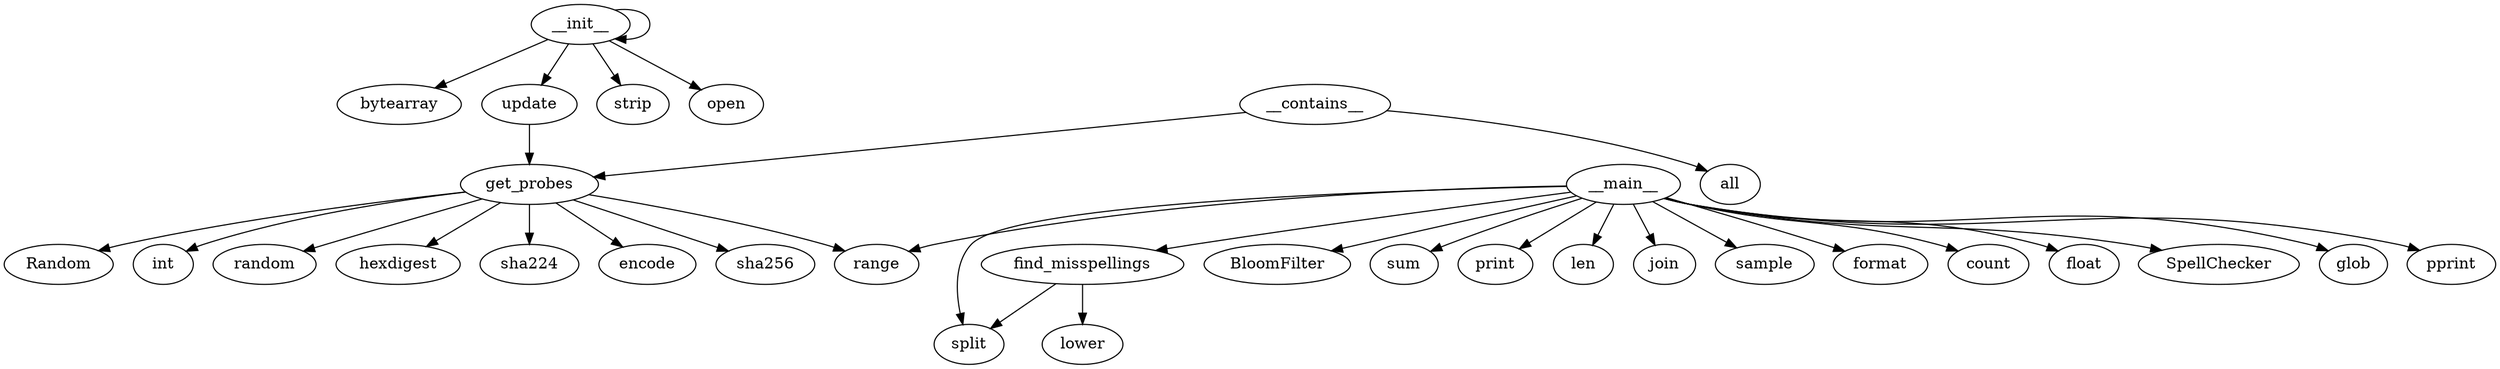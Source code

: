 digraph  {
__init__;
bytearray;
update;
get_probes;
Random;
int;
random;
range;
__contains__;
all;
strip;
open;
find_misspellings;
split;
lower;
hexdigest;
sha224;
encode;
sha256;
__main__;
BloomFilter;
sum;
print;
len;
join;
sample;
format;
count;
float;
SpellChecker;
glob;
pprint;
__init__ -> bytearray;
__init__ -> update;
__init__ -> strip;
__init__ -> open;
__init__ -> __init__;
update -> get_probes;
get_probes -> Random;
get_probes -> int;
get_probes -> random;
get_probes -> range;
get_probes -> hexdigest;
get_probes -> sha224;
get_probes -> encode;
get_probes -> sha256;
__contains__ -> all;
__contains__ -> get_probes;
find_misspellings -> split;
find_misspellings -> lower;
__main__ -> split;
__main__ -> BloomFilter;
__main__ -> sum;
__main__ -> print;
__main__ -> len;
__main__ -> join;
__main__ -> sample;
__main__ -> range;
__main__ -> format;
__main__ -> count;
__main__ -> float;
__main__ -> SpellChecker;
__main__ -> glob;
__main__ -> pprint;
__main__ -> find_misspellings;
}
